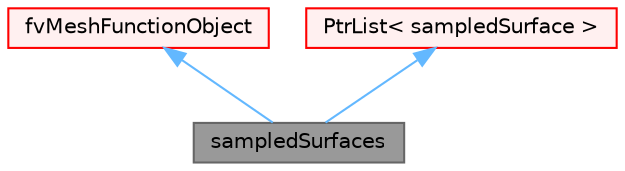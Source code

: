digraph "sampledSurfaces"
{
 // LATEX_PDF_SIZE
  bgcolor="transparent";
  edge [fontname=Helvetica,fontsize=10,labelfontname=Helvetica,labelfontsize=10];
  node [fontname=Helvetica,fontsize=10,shape=box,height=0.2,width=0.4];
  Node1 [id="Node000001",label="sampledSurfaces",height=0.2,width=0.4,color="gray40", fillcolor="grey60", style="filled", fontcolor="black",tooltip="Set of surfaces to sample."];
  Node2 -> Node1 [id="edge1_Node000001_Node000002",dir="back",color="steelblue1",style="solid",tooltip=" "];
  Node2 [id="Node000002",label="fvMeshFunctionObject",height=0.2,width=0.4,color="red", fillcolor="#FFF0F0", style="filled",URL="$classFoam_1_1functionObjects_1_1fvMeshFunctionObject.html",tooltip="Specialization of Foam::functionObject for an Foam::fvMesh, providing a reference to the Foam::fvMesh..."];
  Node76 -> Node1 [id="edge2_Node000001_Node000076",dir="back",color="steelblue1",style="solid",tooltip=" "];
  Node76 [id="Node000076",label="PtrList\< sampledSurface \>",height=0.2,width=0.4,color="red", fillcolor="#FFF0F0", style="filled",URL="$classFoam_1_1PtrList.html",tooltip=" "];
}
